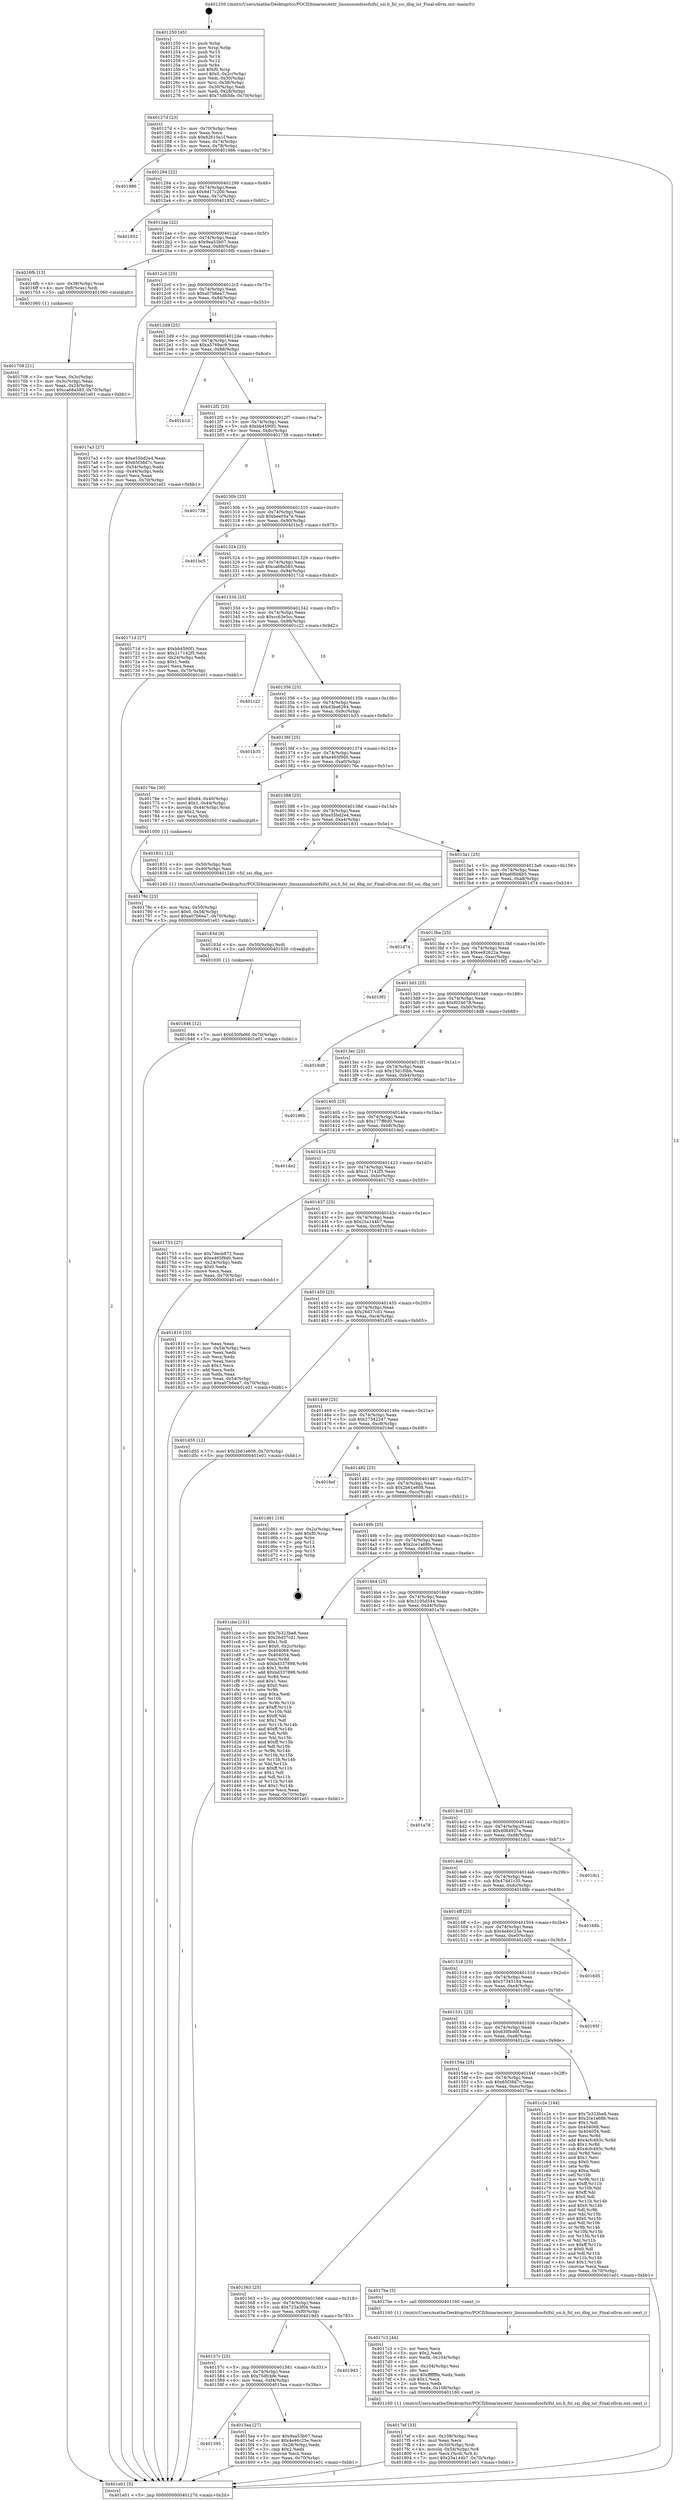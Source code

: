digraph "0x401250" {
  label = "0x401250 (/mnt/c/Users/mathe/Desktop/tcc/POCII/binaries/extr_linuxsoundsocfslfsl_ssi.h_fsl_ssi_dbg_isr_Final-ollvm.out::main(0))"
  labelloc = "t"
  node[shape=record]

  Entry [label="",width=0.3,height=0.3,shape=circle,fillcolor=black,style=filled]
  "0x40127d" [label="{
     0x40127d [23]\l
     | [instrs]\l
     &nbsp;&nbsp;0x40127d \<+3\>: mov -0x70(%rbp),%eax\l
     &nbsp;&nbsp;0x401280 \<+2\>: mov %eax,%ecx\l
     &nbsp;&nbsp;0x401282 \<+6\>: sub $0x82610a1f,%ecx\l
     &nbsp;&nbsp;0x401288 \<+3\>: mov %eax,-0x74(%rbp)\l
     &nbsp;&nbsp;0x40128b \<+3\>: mov %ecx,-0x78(%rbp)\l
     &nbsp;&nbsp;0x40128e \<+6\>: je 0000000000401986 \<main+0x736\>\l
  }"]
  "0x401986" [label="{
     0x401986\l
  }", style=dashed]
  "0x401294" [label="{
     0x401294 [22]\l
     | [instrs]\l
     &nbsp;&nbsp;0x401294 \<+5\>: jmp 0000000000401299 \<main+0x49\>\l
     &nbsp;&nbsp;0x401299 \<+3\>: mov -0x74(%rbp),%eax\l
     &nbsp;&nbsp;0x40129c \<+5\>: sub $0x9d17c200,%eax\l
     &nbsp;&nbsp;0x4012a1 \<+3\>: mov %eax,-0x7c(%rbp)\l
     &nbsp;&nbsp;0x4012a4 \<+6\>: je 0000000000401852 \<main+0x602\>\l
  }"]
  Exit [label="",width=0.3,height=0.3,shape=circle,fillcolor=black,style=filled,peripheries=2]
  "0x401852" [label="{
     0x401852\l
  }", style=dashed]
  "0x4012aa" [label="{
     0x4012aa [22]\l
     | [instrs]\l
     &nbsp;&nbsp;0x4012aa \<+5\>: jmp 00000000004012af \<main+0x5f\>\l
     &nbsp;&nbsp;0x4012af \<+3\>: mov -0x74(%rbp),%eax\l
     &nbsp;&nbsp;0x4012b2 \<+5\>: sub $0x9ea53b07,%eax\l
     &nbsp;&nbsp;0x4012b7 \<+3\>: mov %eax,-0x80(%rbp)\l
     &nbsp;&nbsp;0x4012ba \<+6\>: je 00000000004016fb \<main+0x4ab\>\l
  }"]
  "0x401846" [label="{
     0x401846 [12]\l
     | [instrs]\l
     &nbsp;&nbsp;0x401846 \<+7\>: movl $0x630fbd6f,-0x70(%rbp)\l
     &nbsp;&nbsp;0x40184d \<+5\>: jmp 0000000000401e01 \<main+0xbb1\>\l
  }"]
  "0x4016fb" [label="{
     0x4016fb [13]\l
     | [instrs]\l
     &nbsp;&nbsp;0x4016fb \<+4\>: mov -0x38(%rbp),%rax\l
     &nbsp;&nbsp;0x4016ff \<+4\>: mov 0x8(%rax),%rdi\l
     &nbsp;&nbsp;0x401703 \<+5\>: call 0000000000401060 \<atoi@plt\>\l
     | [calls]\l
     &nbsp;&nbsp;0x401060 \{1\} (unknown)\l
  }"]
  "0x4012c0" [label="{
     0x4012c0 [25]\l
     | [instrs]\l
     &nbsp;&nbsp;0x4012c0 \<+5\>: jmp 00000000004012c5 \<main+0x75\>\l
     &nbsp;&nbsp;0x4012c5 \<+3\>: mov -0x74(%rbp),%eax\l
     &nbsp;&nbsp;0x4012c8 \<+5\>: sub $0xa07b6ea7,%eax\l
     &nbsp;&nbsp;0x4012cd \<+6\>: mov %eax,-0x84(%rbp)\l
     &nbsp;&nbsp;0x4012d3 \<+6\>: je 00000000004017a3 \<main+0x553\>\l
  }"]
  "0x40183d" [label="{
     0x40183d [9]\l
     | [instrs]\l
     &nbsp;&nbsp;0x40183d \<+4\>: mov -0x50(%rbp),%rdi\l
     &nbsp;&nbsp;0x401841 \<+5\>: call 0000000000401030 \<free@plt\>\l
     | [calls]\l
     &nbsp;&nbsp;0x401030 \{1\} (unknown)\l
  }"]
  "0x4017a3" [label="{
     0x4017a3 [27]\l
     | [instrs]\l
     &nbsp;&nbsp;0x4017a3 \<+5\>: mov $0xe55bd2e4,%eax\l
     &nbsp;&nbsp;0x4017a8 \<+5\>: mov $0x65f38d7c,%ecx\l
     &nbsp;&nbsp;0x4017ad \<+3\>: mov -0x54(%rbp),%edx\l
     &nbsp;&nbsp;0x4017b0 \<+3\>: cmp -0x44(%rbp),%edx\l
     &nbsp;&nbsp;0x4017b3 \<+3\>: cmovl %ecx,%eax\l
     &nbsp;&nbsp;0x4017b6 \<+3\>: mov %eax,-0x70(%rbp)\l
     &nbsp;&nbsp;0x4017b9 \<+5\>: jmp 0000000000401e01 \<main+0xbb1\>\l
  }"]
  "0x4012d9" [label="{
     0x4012d9 [25]\l
     | [instrs]\l
     &nbsp;&nbsp;0x4012d9 \<+5\>: jmp 00000000004012de \<main+0x8e\>\l
     &nbsp;&nbsp;0x4012de \<+3\>: mov -0x74(%rbp),%eax\l
     &nbsp;&nbsp;0x4012e1 \<+5\>: sub $0xa5769ac9,%eax\l
     &nbsp;&nbsp;0x4012e6 \<+6\>: mov %eax,-0x88(%rbp)\l
     &nbsp;&nbsp;0x4012ec \<+6\>: je 0000000000401b1d \<main+0x8cd\>\l
  }"]
  "0x4017ef" [label="{
     0x4017ef [33]\l
     | [instrs]\l
     &nbsp;&nbsp;0x4017ef \<+6\>: mov -0x108(%rbp),%ecx\l
     &nbsp;&nbsp;0x4017f5 \<+3\>: imul %eax,%ecx\l
     &nbsp;&nbsp;0x4017f8 \<+4\>: mov -0x50(%rbp),%rdi\l
     &nbsp;&nbsp;0x4017fc \<+4\>: movslq -0x54(%rbp),%r8\l
     &nbsp;&nbsp;0x401800 \<+4\>: mov %ecx,(%rdi,%r8,4)\l
     &nbsp;&nbsp;0x401804 \<+7\>: movl $0x25a144b7,-0x70(%rbp)\l
     &nbsp;&nbsp;0x40180b \<+5\>: jmp 0000000000401e01 \<main+0xbb1\>\l
  }"]
  "0x401b1d" [label="{
     0x401b1d\l
  }", style=dashed]
  "0x4012f2" [label="{
     0x4012f2 [25]\l
     | [instrs]\l
     &nbsp;&nbsp;0x4012f2 \<+5\>: jmp 00000000004012f7 \<main+0xa7\>\l
     &nbsp;&nbsp;0x4012f7 \<+3\>: mov -0x74(%rbp),%eax\l
     &nbsp;&nbsp;0x4012fa \<+5\>: sub $0xbb4590f1,%eax\l
     &nbsp;&nbsp;0x4012ff \<+6\>: mov %eax,-0x8c(%rbp)\l
     &nbsp;&nbsp;0x401305 \<+6\>: je 0000000000401738 \<main+0x4e8\>\l
  }"]
  "0x4017c3" [label="{
     0x4017c3 [44]\l
     | [instrs]\l
     &nbsp;&nbsp;0x4017c3 \<+2\>: xor %ecx,%ecx\l
     &nbsp;&nbsp;0x4017c5 \<+5\>: mov $0x2,%edx\l
     &nbsp;&nbsp;0x4017ca \<+6\>: mov %edx,-0x104(%rbp)\l
     &nbsp;&nbsp;0x4017d0 \<+1\>: cltd\l
     &nbsp;&nbsp;0x4017d1 \<+6\>: mov -0x104(%rbp),%esi\l
     &nbsp;&nbsp;0x4017d7 \<+2\>: idiv %esi\l
     &nbsp;&nbsp;0x4017d9 \<+6\>: imul $0xfffffffe,%edx,%edx\l
     &nbsp;&nbsp;0x4017df \<+3\>: sub $0x1,%ecx\l
     &nbsp;&nbsp;0x4017e2 \<+2\>: sub %ecx,%edx\l
     &nbsp;&nbsp;0x4017e4 \<+6\>: mov %edx,-0x108(%rbp)\l
     &nbsp;&nbsp;0x4017ea \<+5\>: call 0000000000401160 \<next_i\>\l
     | [calls]\l
     &nbsp;&nbsp;0x401160 \{1\} (/mnt/c/Users/mathe/Desktop/tcc/POCII/binaries/extr_linuxsoundsocfslfsl_ssi.h_fsl_ssi_dbg_isr_Final-ollvm.out::next_i)\l
  }"]
  "0x401738" [label="{
     0x401738\l
  }", style=dashed]
  "0x40130b" [label="{
     0x40130b [25]\l
     | [instrs]\l
     &nbsp;&nbsp;0x40130b \<+5\>: jmp 0000000000401310 \<main+0xc0\>\l
     &nbsp;&nbsp;0x401310 \<+3\>: mov -0x74(%rbp),%eax\l
     &nbsp;&nbsp;0x401313 \<+5\>: sub $0xbee05a7e,%eax\l
     &nbsp;&nbsp;0x401318 \<+6\>: mov %eax,-0x90(%rbp)\l
     &nbsp;&nbsp;0x40131e \<+6\>: je 0000000000401bc5 \<main+0x975\>\l
  }"]
  "0x40178c" [label="{
     0x40178c [23]\l
     | [instrs]\l
     &nbsp;&nbsp;0x40178c \<+4\>: mov %rax,-0x50(%rbp)\l
     &nbsp;&nbsp;0x401790 \<+7\>: movl $0x0,-0x54(%rbp)\l
     &nbsp;&nbsp;0x401797 \<+7\>: movl $0xa07b6ea7,-0x70(%rbp)\l
     &nbsp;&nbsp;0x40179e \<+5\>: jmp 0000000000401e01 \<main+0xbb1\>\l
  }"]
  "0x401bc5" [label="{
     0x401bc5\l
  }", style=dashed]
  "0x401324" [label="{
     0x401324 [25]\l
     | [instrs]\l
     &nbsp;&nbsp;0x401324 \<+5\>: jmp 0000000000401329 \<main+0xd9\>\l
     &nbsp;&nbsp;0x401329 \<+3\>: mov -0x74(%rbp),%eax\l
     &nbsp;&nbsp;0x40132c \<+5\>: sub $0xca68a583,%eax\l
     &nbsp;&nbsp;0x401331 \<+6\>: mov %eax,-0x94(%rbp)\l
     &nbsp;&nbsp;0x401337 \<+6\>: je 000000000040171d \<main+0x4cd\>\l
  }"]
  "0x401708" [label="{
     0x401708 [21]\l
     | [instrs]\l
     &nbsp;&nbsp;0x401708 \<+3\>: mov %eax,-0x3c(%rbp)\l
     &nbsp;&nbsp;0x40170b \<+3\>: mov -0x3c(%rbp),%eax\l
     &nbsp;&nbsp;0x40170e \<+3\>: mov %eax,-0x24(%rbp)\l
     &nbsp;&nbsp;0x401711 \<+7\>: movl $0xca68a583,-0x70(%rbp)\l
     &nbsp;&nbsp;0x401718 \<+5\>: jmp 0000000000401e01 \<main+0xbb1\>\l
  }"]
  "0x40171d" [label="{
     0x40171d [27]\l
     | [instrs]\l
     &nbsp;&nbsp;0x40171d \<+5\>: mov $0xbb4590f1,%eax\l
     &nbsp;&nbsp;0x401722 \<+5\>: mov $0x217142f5,%ecx\l
     &nbsp;&nbsp;0x401727 \<+3\>: mov -0x24(%rbp),%edx\l
     &nbsp;&nbsp;0x40172a \<+3\>: cmp $0x1,%edx\l
     &nbsp;&nbsp;0x40172d \<+3\>: cmovl %ecx,%eax\l
     &nbsp;&nbsp;0x401730 \<+3\>: mov %eax,-0x70(%rbp)\l
     &nbsp;&nbsp;0x401733 \<+5\>: jmp 0000000000401e01 \<main+0xbb1\>\l
  }"]
  "0x40133d" [label="{
     0x40133d [25]\l
     | [instrs]\l
     &nbsp;&nbsp;0x40133d \<+5\>: jmp 0000000000401342 \<main+0xf2\>\l
     &nbsp;&nbsp;0x401342 \<+3\>: mov -0x74(%rbp),%eax\l
     &nbsp;&nbsp;0x401345 \<+5\>: sub $0xcc63e5cc,%eax\l
     &nbsp;&nbsp;0x40134a \<+6\>: mov %eax,-0x98(%rbp)\l
     &nbsp;&nbsp;0x401350 \<+6\>: je 0000000000401c22 \<main+0x9d2\>\l
  }"]
  "0x401250" [label="{
     0x401250 [45]\l
     | [instrs]\l
     &nbsp;&nbsp;0x401250 \<+1\>: push %rbp\l
     &nbsp;&nbsp;0x401251 \<+3\>: mov %rsp,%rbp\l
     &nbsp;&nbsp;0x401254 \<+2\>: push %r15\l
     &nbsp;&nbsp;0x401256 \<+2\>: push %r14\l
     &nbsp;&nbsp;0x401258 \<+2\>: push %r12\l
     &nbsp;&nbsp;0x40125a \<+1\>: push %rbx\l
     &nbsp;&nbsp;0x40125b \<+7\>: sub $0xf0,%rsp\l
     &nbsp;&nbsp;0x401262 \<+7\>: movl $0x0,-0x2c(%rbp)\l
     &nbsp;&nbsp;0x401269 \<+3\>: mov %edi,-0x30(%rbp)\l
     &nbsp;&nbsp;0x40126c \<+4\>: mov %rsi,-0x38(%rbp)\l
     &nbsp;&nbsp;0x401270 \<+3\>: mov -0x30(%rbp),%edi\l
     &nbsp;&nbsp;0x401273 \<+3\>: mov %edi,-0x28(%rbp)\l
     &nbsp;&nbsp;0x401276 \<+7\>: movl $0x75dfcbfe,-0x70(%rbp)\l
  }"]
  "0x401c22" [label="{
     0x401c22\l
  }", style=dashed]
  "0x401356" [label="{
     0x401356 [25]\l
     | [instrs]\l
     &nbsp;&nbsp;0x401356 \<+5\>: jmp 000000000040135b \<main+0x10b\>\l
     &nbsp;&nbsp;0x40135b \<+3\>: mov -0x74(%rbp),%eax\l
     &nbsp;&nbsp;0x40135e \<+5\>: sub $0xd3ba6264,%eax\l
     &nbsp;&nbsp;0x401363 \<+6\>: mov %eax,-0x9c(%rbp)\l
     &nbsp;&nbsp;0x401369 \<+6\>: je 0000000000401b35 \<main+0x8e5\>\l
  }"]
  "0x401e01" [label="{
     0x401e01 [5]\l
     | [instrs]\l
     &nbsp;&nbsp;0x401e01 \<+5\>: jmp 000000000040127d \<main+0x2d\>\l
  }"]
  "0x401b35" [label="{
     0x401b35\l
  }", style=dashed]
  "0x40136f" [label="{
     0x40136f [25]\l
     | [instrs]\l
     &nbsp;&nbsp;0x40136f \<+5\>: jmp 0000000000401374 \<main+0x124\>\l
     &nbsp;&nbsp;0x401374 \<+3\>: mov -0x74(%rbp),%eax\l
     &nbsp;&nbsp;0x401377 \<+5\>: sub $0xe465f9d0,%eax\l
     &nbsp;&nbsp;0x40137c \<+6\>: mov %eax,-0xa0(%rbp)\l
     &nbsp;&nbsp;0x401382 \<+6\>: je 000000000040176e \<main+0x51e\>\l
  }"]
  "0x401595" [label="{
     0x401595\l
  }", style=dashed]
  "0x40176e" [label="{
     0x40176e [30]\l
     | [instrs]\l
     &nbsp;&nbsp;0x40176e \<+7\>: movl $0x64,-0x40(%rbp)\l
     &nbsp;&nbsp;0x401775 \<+7\>: movl $0x1,-0x44(%rbp)\l
     &nbsp;&nbsp;0x40177c \<+4\>: movslq -0x44(%rbp),%rax\l
     &nbsp;&nbsp;0x401780 \<+4\>: shl $0x2,%rax\l
     &nbsp;&nbsp;0x401784 \<+3\>: mov %rax,%rdi\l
     &nbsp;&nbsp;0x401787 \<+5\>: call 0000000000401050 \<malloc@plt\>\l
     | [calls]\l
     &nbsp;&nbsp;0x401050 \{1\} (unknown)\l
  }"]
  "0x401388" [label="{
     0x401388 [25]\l
     | [instrs]\l
     &nbsp;&nbsp;0x401388 \<+5\>: jmp 000000000040138d \<main+0x13d\>\l
     &nbsp;&nbsp;0x40138d \<+3\>: mov -0x74(%rbp),%eax\l
     &nbsp;&nbsp;0x401390 \<+5\>: sub $0xe55bd2e4,%eax\l
     &nbsp;&nbsp;0x401395 \<+6\>: mov %eax,-0xa4(%rbp)\l
     &nbsp;&nbsp;0x40139b \<+6\>: je 0000000000401831 \<main+0x5e1\>\l
  }"]
  "0x4015ea" [label="{
     0x4015ea [27]\l
     | [instrs]\l
     &nbsp;&nbsp;0x4015ea \<+5\>: mov $0x9ea53b07,%eax\l
     &nbsp;&nbsp;0x4015ef \<+5\>: mov $0x4e46c25e,%ecx\l
     &nbsp;&nbsp;0x4015f4 \<+3\>: mov -0x28(%rbp),%edx\l
     &nbsp;&nbsp;0x4015f7 \<+3\>: cmp $0x2,%edx\l
     &nbsp;&nbsp;0x4015fa \<+3\>: cmovne %ecx,%eax\l
     &nbsp;&nbsp;0x4015fd \<+3\>: mov %eax,-0x70(%rbp)\l
     &nbsp;&nbsp;0x401600 \<+5\>: jmp 0000000000401e01 \<main+0xbb1\>\l
  }"]
  "0x401831" [label="{
     0x401831 [12]\l
     | [instrs]\l
     &nbsp;&nbsp;0x401831 \<+4\>: mov -0x50(%rbp),%rdi\l
     &nbsp;&nbsp;0x401835 \<+3\>: mov -0x40(%rbp),%esi\l
     &nbsp;&nbsp;0x401838 \<+5\>: call 0000000000401240 \<fsl_ssi_dbg_isr\>\l
     | [calls]\l
     &nbsp;&nbsp;0x401240 \{1\} (/mnt/c/Users/mathe/Desktop/tcc/POCII/binaries/extr_linuxsoundsocfslfsl_ssi.h_fsl_ssi_dbg_isr_Final-ollvm.out::fsl_ssi_dbg_isr)\l
  }"]
  "0x4013a1" [label="{
     0x4013a1 [25]\l
     | [instrs]\l
     &nbsp;&nbsp;0x4013a1 \<+5\>: jmp 00000000004013a6 \<main+0x156\>\l
     &nbsp;&nbsp;0x4013a6 \<+3\>: mov -0x74(%rbp),%eax\l
     &nbsp;&nbsp;0x4013a9 \<+5\>: sub $0xe6f6b6b5,%eax\l
     &nbsp;&nbsp;0x4013ae \<+6\>: mov %eax,-0xa8(%rbp)\l
     &nbsp;&nbsp;0x4013b4 \<+6\>: je 0000000000401d74 \<main+0xb24\>\l
  }"]
  "0x40157c" [label="{
     0x40157c [25]\l
     | [instrs]\l
     &nbsp;&nbsp;0x40157c \<+5\>: jmp 0000000000401581 \<main+0x331\>\l
     &nbsp;&nbsp;0x401581 \<+3\>: mov -0x74(%rbp),%eax\l
     &nbsp;&nbsp;0x401584 \<+5\>: sub $0x75dfcbfe,%eax\l
     &nbsp;&nbsp;0x401589 \<+6\>: mov %eax,-0xf4(%rbp)\l
     &nbsp;&nbsp;0x40158f \<+6\>: je 00000000004015ea \<main+0x39a\>\l
  }"]
  "0x401d74" [label="{
     0x401d74\l
  }", style=dashed]
  "0x4013ba" [label="{
     0x4013ba [25]\l
     | [instrs]\l
     &nbsp;&nbsp;0x4013ba \<+5\>: jmp 00000000004013bf \<main+0x16f\>\l
     &nbsp;&nbsp;0x4013bf \<+3\>: mov -0x74(%rbp),%eax\l
     &nbsp;&nbsp;0x4013c2 \<+5\>: sub $0xee92622a,%eax\l
     &nbsp;&nbsp;0x4013c7 \<+6\>: mov %eax,-0xac(%rbp)\l
     &nbsp;&nbsp;0x4013cd \<+6\>: je 00000000004019f2 \<main+0x7a2\>\l
  }"]
  "0x4019d3" [label="{
     0x4019d3\l
  }", style=dashed]
  "0x4019f2" [label="{
     0x4019f2\l
  }", style=dashed]
  "0x4013d3" [label="{
     0x4013d3 [25]\l
     | [instrs]\l
     &nbsp;&nbsp;0x4013d3 \<+5\>: jmp 00000000004013d8 \<main+0x188\>\l
     &nbsp;&nbsp;0x4013d8 \<+3\>: mov -0x74(%rbp),%eax\l
     &nbsp;&nbsp;0x4013db \<+5\>: sub $0xf024678,%eax\l
     &nbsp;&nbsp;0x4013e0 \<+6\>: mov %eax,-0xb0(%rbp)\l
     &nbsp;&nbsp;0x4013e6 \<+6\>: je 00000000004018d8 \<main+0x688\>\l
  }"]
  "0x401563" [label="{
     0x401563 [25]\l
     | [instrs]\l
     &nbsp;&nbsp;0x401563 \<+5\>: jmp 0000000000401568 \<main+0x318\>\l
     &nbsp;&nbsp;0x401568 \<+3\>: mov -0x74(%rbp),%eax\l
     &nbsp;&nbsp;0x40156b \<+5\>: sub $0x723a3f04,%eax\l
     &nbsp;&nbsp;0x401570 \<+6\>: mov %eax,-0xf0(%rbp)\l
     &nbsp;&nbsp;0x401576 \<+6\>: je 00000000004019d3 \<main+0x783\>\l
  }"]
  "0x4018d8" [label="{
     0x4018d8\l
  }", style=dashed]
  "0x4013ec" [label="{
     0x4013ec [25]\l
     | [instrs]\l
     &nbsp;&nbsp;0x4013ec \<+5\>: jmp 00000000004013f1 \<main+0x1a1\>\l
     &nbsp;&nbsp;0x4013f1 \<+3\>: mov -0x74(%rbp),%eax\l
     &nbsp;&nbsp;0x4013f4 \<+5\>: sub $0x15d1f0bb,%eax\l
     &nbsp;&nbsp;0x4013f9 \<+6\>: mov %eax,-0xb4(%rbp)\l
     &nbsp;&nbsp;0x4013ff \<+6\>: je 000000000040196b \<main+0x71b\>\l
  }"]
  "0x4017be" [label="{
     0x4017be [5]\l
     | [instrs]\l
     &nbsp;&nbsp;0x4017be \<+5\>: call 0000000000401160 \<next_i\>\l
     | [calls]\l
     &nbsp;&nbsp;0x401160 \{1\} (/mnt/c/Users/mathe/Desktop/tcc/POCII/binaries/extr_linuxsoundsocfslfsl_ssi.h_fsl_ssi_dbg_isr_Final-ollvm.out::next_i)\l
  }"]
  "0x40196b" [label="{
     0x40196b\l
  }", style=dashed]
  "0x401405" [label="{
     0x401405 [25]\l
     | [instrs]\l
     &nbsp;&nbsp;0x401405 \<+5\>: jmp 000000000040140a \<main+0x1ba\>\l
     &nbsp;&nbsp;0x40140a \<+3\>: mov -0x74(%rbp),%eax\l
     &nbsp;&nbsp;0x40140d \<+5\>: sub $0x177ff6d0,%eax\l
     &nbsp;&nbsp;0x401412 \<+6\>: mov %eax,-0xb8(%rbp)\l
     &nbsp;&nbsp;0x401418 \<+6\>: je 0000000000401de2 \<main+0xb92\>\l
  }"]
  "0x40154a" [label="{
     0x40154a [25]\l
     | [instrs]\l
     &nbsp;&nbsp;0x40154a \<+5\>: jmp 000000000040154f \<main+0x2ff\>\l
     &nbsp;&nbsp;0x40154f \<+3\>: mov -0x74(%rbp),%eax\l
     &nbsp;&nbsp;0x401552 \<+5\>: sub $0x65f38d7c,%eax\l
     &nbsp;&nbsp;0x401557 \<+6\>: mov %eax,-0xec(%rbp)\l
     &nbsp;&nbsp;0x40155d \<+6\>: je 00000000004017be \<main+0x56e\>\l
  }"]
  "0x401de2" [label="{
     0x401de2\l
  }", style=dashed]
  "0x40141e" [label="{
     0x40141e [25]\l
     | [instrs]\l
     &nbsp;&nbsp;0x40141e \<+5\>: jmp 0000000000401423 \<main+0x1d3\>\l
     &nbsp;&nbsp;0x401423 \<+3\>: mov -0x74(%rbp),%eax\l
     &nbsp;&nbsp;0x401426 \<+5\>: sub $0x217142f5,%eax\l
     &nbsp;&nbsp;0x40142b \<+6\>: mov %eax,-0xbc(%rbp)\l
     &nbsp;&nbsp;0x401431 \<+6\>: je 0000000000401753 \<main+0x503\>\l
  }"]
  "0x401c2e" [label="{
     0x401c2e [144]\l
     | [instrs]\l
     &nbsp;&nbsp;0x401c2e \<+5\>: mov $0x7b323be8,%eax\l
     &nbsp;&nbsp;0x401c33 \<+5\>: mov $0x2ce1a68b,%ecx\l
     &nbsp;&nbsp;0x401c38 \<+2\>: mov $0x1,%dl\l
     &nbsp;&nbsp;0x401c3a \<+7\>: mov 0x404068,%esi\l
     &nbsp;&nbsp;0x401c41 \<+7\>: mov 0x404054,%edi\l
     &nbsp;&nbsp;0x401c48 \<+3\>: mov %esi,%r8d\l
     &nbsp;&nbsp;0x401c4b \<+7\>: add $0x4cfc493c,%r8d\l
     &nbsp;&nbsp;0x401c52 \<+4\>: sub $0x1,%r8d\l
     &nbsp;&nbsp;0x401c56 \<+7\>: sub $0x4cfc493c,%r8d\l
     &nbsp;&nbsp;0x401c5d \<+4\>: imul %r8d,%esi\l
     &nbsp;&nbsp;0x401c61 \<+3\>: and $0x1,%esi\l
     &nbsp;&nbsp;0x401c64 \<+3\>: cmp $0x0,%esi\l
     &nbsp;&nbsp;0x401c67 \<+4\>: sete %r9b\l
     &nbsp;&nbsp;0x401c6b \<+3\>: cmp $0xa,%edi\l
     &nbsp;&nbsp;0x401c6e \<+4\>: setl %r10b\l
     &nbsp;&nbsp;0x401c72 \<+3\>: mov %r9b,%r11b\l
     &nbsp;&nbsp;0x401c75 \<+4\>: xor $0xff,%r11b\l
     &nbsp;&nbsp;0x401c79 \<+3\>: mov %r10b,%bl\l
     &nbsp;&nbsp;0x401c7c \<+3\>: xor $0xff,%bl\l
     &nbsp;&nbsp;0x401c7f \<+3\>: xor $0x0,%dl\l
     &nbsp;&nbsp;0x401c82 \<+3\>: mov %r11b,%r14b\l
     &nbsp;&nbsp;0x401c85 \<+4\>: and $0x0,%r14b\l
     &nbsp;&nbsp;0x401c89 \<+3\>: and %dl,%r9b\l
     &nbsp;&nbsp;0x401c8c \<+3\>: mov %bl,%r15b\l
     &nbsp;&nbsp;0x401c8f \<+4\>: and $0x0,%r15b\l
     &nbsp;&nbsp;0x401c93 \<+3\>: and %dl,%r10b\l
     &nbsp;&nbsp;0x401c96 \<+3\>: or %r9b,%r14b\l
     &nbsp;&nbsp;0x401c99 \<+3\>: or %r10b,%r15b\l
     &nbsp;&nbsp;0x401c9c \<+3\>: xor %r15b,%r14b\l
     &nbsp;&nbsp;0x401c9f \<+3\>: or %bl,%r11b\l
     &nbsp;&nbsp;0x401ca2 \<+4\>: xor $0xff,%r11b\l
     &nbsp;&nbsp;0x401ca6 \<+3\>: or $0x0,%dl\l
     &nbsp;&nbsp;0x401ca9 \<+3\>: and %dl,%r11b\l
     &nbsp;&nbsp;0x401cac \<+3\>: or %r11b,%r14b\l
     &nbsp;&nbsp;0x401caf \<+4\>: test $0x1,%r14b\l
     &nbsp;&nbsp;0x401cb3 \<+3\>: cmovne %ecx,%eax\l
     &nbsp;&nbsp;0x401cb6 \<+3\>: mov %eax,-0x70(%rbp)\l
     &nbsp;&nbsp;0x401cb9 \<+5\>: jmp 0000000000401e01 \<main+0xbb1\>\l
  }"]
  "0x401753" [label="{
     0x401753 [27]\l
     | [instrs]\l
     &nbsp;&nbsp;0x401753 \<+5\>: mov $0x7decb872,%eax\l
     &nbsp;&nbsp;0x401758 \<+5\>: mov $0xe465f9d0,%ecx\l
     &nbsp;&nbsp;0x40175d \<+3\>: mov -0x24(%rbp),%edx\l
     &nbsp;&nbsp;0x401760 \<+3\>: cmp $0x0,%edx\l
     &nbsp;&nbsp;0x401763 \<+3\>: cmove %ecx,%eax\l
     &nbsp;&nbsp;0x401766 \<+3\>: mov %eax,-0x70(%rbp)\l
     &nbsp;&nbsp;0x401769 \<+5\>: jmp 0000000000401e01 \<main+0xbb1\>\l
  }"]
  "0x401437" [label="{
     0x401437 [25]\l
     | [instrs]\l
     &nbsp;&nbsp;0x401437 \<+5\>: jmp 000000000040143c \<main+0x1ec\>\l
     &nbsp;&nbsp;0x40143c \<+3\>: mov -0x74(%rbp),%eax\l
     &nbsp;&nbsp;0x40143f \<+5\>: sub $0x25a144b7,%eax\l
     &nbsp;&nbsp;0x401444 \<+6\>: mov %eax,-0xc0(%rbp)\l
     &nbsp;&nbsp;0x40144a \<+6\>: je 0000000000401810 \<main+0x5c0\>\l
  }"]
  "0x401531" [label="{
     0x401531 [25]\l
     | [instrs]\l
     &nbsp;&nbsp;0x401531 \<+5\>: jmp 0000000000401536 \<main+0x2e6\>\l
     &nbsp;&nbsp;0x401536 \<+3\>: mov -0x74(%rbp),%eax\l
     &nbsp;&nbsp;0x401539 \<+5\>: sub $0x630fbd6f,%eax\l
     &nbsp;&nbsp;0x40153e \<+6\>: mov %eax,-0xe8(%rbp)\l
     &nbsp;&nbsp;0x401544 \<+6\>: je 0000000000401c2e \<main+0x9de\>\l
  }"]
  "0x401810" [label="{
     0x401810 [33]\l
     | [instrs]\l
     &nbsp;&nbsp;0x401810 \<+2\>: xor %eax,%eax\l
     &nbsp;&nbsp;0x401812 \<+3\>: mov -0x54(%rbp),%ecx\l
     &nbsp;&nbsp;0x401815 \<+2\>: mov %eax,%edx\l
     &nbsp;&nbsp;0x401817 \<+2\>: sub %ecx,%edx\l
     &nbsp;&nbsp;0x401819 \<+2\>: mov %eax,%ecx\l
     &nbsp;&nbsp;0x40181b \<+3\>: sub $0x1,%ecx\l
     &nbsp;&nbsp;0x40181e \<+2\>: add %ecx,%edx\l
     &nbsp;&nbsp;0x401820 \<+2\>: sub %edx,%eax\l
     &nbsp;&nbsp;0x401822 \<+3\>: mov %eax,-0x54(%rbp)\l
     &nbsp;&nbsp;0x401825 \<+7\>: movl $0xa07b6ea7,-0x70(%rbp)\l
     &nbsp;&nbsp;0x40182c \<+5\>: jmp 0000000000401e01 \<main+0xbb1\>\l
  }"]
  "0x401450" [label="{
     0x401450 [25]\l
     | [instrs]\l
     &nbsp;&nbsp;0x401450 \<+5\>: jmp 0000000000401455 \<main+0x205\>\l
     &nbsp;&nbsp;0x401455 \<+3\>: mov -0x74(%rbp),%eax\l
     &nbsp;&nbsp;0x401458 \<+5\>: sub $0x26d37cd1,%eax\l
     &nbsp;&nbsp;0x40145d \<+6\>: mov %eax,-0xc4(%rbp)\l
     &nbsp;&nbsp;0x401463 \<+6\>: je 0000000000401d55 \<main+0xb05\>\l
  }"]
  "0x40195f" [label="{
     0x40195f\l
  }", style=dashed]
  "0x401d55" [label="{
     0x401d55 [12]\l
     | [instrs]\l
     &nbsp;&nbsp;0x401d55 \<+7\>: movl $0x2b61e608,-0x70(%rbp)\l
     &nbsp;&nbsp;0x401d5c \<+5\>: jmp 0000000000401e01 \<main+0xbb1\>\l
  }"]
  "0x401469" [label="{
     0x401469 [25]\l
     | [instrs]\l
     &nbsp;&nbsp;0x401469 \<+5\>: jmp 000000000040146e \<main+0x21e\>\l
     &nbsp;&nbsp;0x40146e \<+3\>: mov -0x74(%rbp),%eax\l
     &nbsp;&nbsp;0x401471 \<+5\>: sub $0x27542247,%eax\l
     &nbsp;&nbsp;0x401476 \<+6\>: mov %eax,-0xc8(%rbp)\l
     &nbsp;&nbsp;0x40147c \<+6\>: je 00000000004016ef \<main+0x49f\>\l
  }"]
  "0x401518" [label="{
     0x401518 [25]\l
     | [instrs]\l
     &nbsp;&nbsp;0x401518 \<+5\>: jmp 000000000040151d \<main+0x2cd\>\l
     &nbsp;&nbsp;0x40151d \<+3\>: mov -0x74(%rbp),%eax\l
     &nbsp;&nbsp;0x401520 \<+5\>: sub $0x57345184,%eax\l
     &nbsp;&nbsp;0x401525 \<+6\>: mov %eax,-0xe4(%rbp)\l
     &nbsp;&nbsp;0x40152b \<+6\>: je 000000000040195f \<main+0x70f\>\l
  }"]
  "0x4016ef" [label="{
     0x4016ef\l
  }", style=dashed]
  "0x401482" [label="{
     0x401482 [25]\l
     | [instrs]\l
     &nbsp;&nbsp;0x401482 \<+5\>: jmp 0000000000401487 \<main+0x237\>\l
     &nbsp;&nbsp;0x401487 \<+3\>: mov -0x74(%rbp),%eax\l
     &nbsp;&nbsp;0x40148a \<+5\>: sub $0x2b61e608,%eax\l
     &nbsp;&nbsp;0x40148f \<+6\>: mov %eax,-0xcc(%rbp)\l
     &nbsp;&nbsp;0x401495 \<+6\>: je 0000000000401d61 \<main+0xb11\>\l
  }"]
  "0x401605" [label="{
     0x401605\l
  }", style=dashed]
  "0x401d61" [label="{
     0x401d61 [19]\l
     | [instrs]\l
     &nbsp;&nbsp;0x401d61 \<+3\>: mov -0x2c(%rbp),%eax\l
     &nbsp;&nbsp;0x401d64 \<+7\>: add $0xf0,%rsp\l
     &nbsp;&nbsp;0x401d6b \<+1\>: pop %rbx\l
     &nbsp;&nbsp;0x401d6c \<+2\>: pop %r12\l
     &nbsp;&nbsp;0x401d6e \<+2\>: pop %r14\l
     &nbsp;&nbsp;0x401d70 \<+2\>: pop %r15\l
     &nbsp;&nbsp;0x401d72 \<+1\>: pop %rbp\l
     &nbsp;&nbsp;0x401d73 \<+1\>: ret\l
  }"]
  "0x40149b" [label="{
     0x40149b [25]\l
     | [instrs]\l
     &nbsp;&nbsp;0x40149b \<+5\>: jmp 00000000004014a0 \<main+0x250\>\l
     &nbsp;&nbsp;0x4014a0 \<+3\>: mov -0x74(%rbp),%eax\l
     &nbsp;&nbsp;0x4014a3 \<+5\>: sub $0x2ce1a68b,%eax\l
     &nbsp;&nbsp;0x4014a8 \<+6\>: mov %eax,-0xd0(%rbp)\l
     &nbsp;&nbsp;0x4014ae \<+6\>: je 0000000000401cbe \<main+0xa6e\>\l
  }"]
  "0x4014ff" [label="{
     0x4014ff [25]\l
     | [instrs]\l
     &nbsp;&nbsp;0x4014ff \<+5\>: jmp 0000000000401504 \<main+0x2b4\>\l
     &nbsp;&nbsp;0x401504 \<+3\>: mov -0x74(%rbp),%eax\l
     &nbsp;&nbsp;0x401507 \<+5\>: sub $0x4e46c25e,%eax\l
     &nbsp;&nbsp;0x40150c \<+6\>: mov %eax,-0xe0(%rbp)\l
     &nbsp;&nbsp;0x401512 \<+6\>: je 0000000000401605 \<main+0x3b5\>\l
  }"]
  "0x401cbe" [label="{
     0x401cbe [151]\l
     | [instrs]\l
     &nbsp;&nbsp;0x401cbe \<+5\>: mov $0x7b323be8,%eax\l
     &nbsp;&nbsp;0x401cc3 \<+5\>: mov $0x26d37cd1,%ecx\l
     &nbsp;&nbsp;0x401cc8 \<+2\>: mov $0x1,%dl\l
     &nbsp;&nbsp;0x401cca \<+7\>: movl $0x0,-0x2c(%rbp)\l
     &nbsp;&nbsp;0x401cd1 \<+7\>: mov 0x404068,%esi\l
     &nbsp;&nbsp;0x401cd8 \<+7\>: mov 0x404054,%edi\l
     &nbsp;&nbsp;0x401cdf \<+3\>: mov %esi,%r8d\l
     &nbsp;&nbsp;0x401ce2 \<+7\>: sub $0xbd337898,%r8d\l
     &nbsp;&nbsp;0x401ce9 \<+4\>: sub $0x1,%r8d\l
     &nbsp;&nbsp;0x401ced \<+7\>: add $0xbd337898,%r8d\l
     &nbsp;&nbsp;0x401cf4 \<+4\>: imul %r8d,%esi\l
     &nbsp;&nbsp;0x401cf8 \<+3\>: and $0x1,%esi\l
     &nbsp;&nbsp;0x401cfb \<+3\>: cmp $0x0,%esi\l
     &nbsp;&nbsp;0x401cfe \<+4\>: sete %r9b\l
     &nbsp;&nbsp;0x401d02 \<+3\>: cmp $0xa,%edi\l
     &nbsp;&nbsp;0x401d05 \<+4\>: setl %r10b\l
     &nbsp;&nbsp;0x401d09 \<+3\>: mov %r9b,%r11b\l
     &nbsp;&nbsp;0x401d0c \<+4\>: xor $0xff,%r11b\l
     &nbsp;&nbsp;0x401d10 \<+3\>: mov %r10b,%bl\l
     &nbsp;&nbsp;0x401d13 \<+3\>: xor $0xff,%bl\l
     &nbsp;&nbsp;0x401d16 \<+3\>: xor $0x1,%dl\l
     &nbsp;&nbsp;0x401d19 \<+3\>: mov %r11b,%r14b\l
     &nbsp;&nbsp;0x401d1c \<+4\>: and $0xff,%r14b\l
     &nbsp;&nbsp;0x401d20 \<+3\>: and %dl,%r9b\l
     &nbsp;&nbsp;0x401d23 \<+3\>: mov %bl,%r15b\l
     &nbsp;&nbsp;0x401d26 \<+4\>: and $0xff,%r15b\l
     &nbsp;&nbsp;0x401d2a \<+3\>: and %dl,%r10b\l
     &nbsp;&nbsp;0x401d2d \<+3\>: or %r9b,%r14b\l
     &nbsp;&nbsp;0x401d30 \<+3\>: or %r10b,%r15b\l
     &nbsp;&nbsp;0x401d33 \<+3\>: xor %r15b,%r14b\l
     &nbsp;&nbsp;0x401d36 \<+3\>: or %bl,%r11b\l
     &nbsp;&nbsp;0x401d39 \<+4\>: xor $0xff,%r11b\l
     &nbsp;&nbsp;0x401d3d \<+3\>: or $0x1,%dl\l
     &nbsp;&nbsp;0x401d40 \<+3\>: and %dl,%r11b\l
     &nbsp;&nbsp;0x401d43 \<+3\>: or %r11b,%r14b\l
     &nbsp;&nbsp;0x401d46 \<+4\>: test $0x1,%r14b\l
     &nbsp;&nbsp;0x401d4a \<+3\>: cmovne %ecx,%eax\l
     &nbsp;&nbsp;0x401d4d \<+3\>: mov %eax,-0x70(%rbp)\l
     &nbsp;&nbsp;0x401d50 \<+5\>: jmp 0000000000401e01 \<main+0xbb1\>\l
  }"]
  "0x4014b4" [label="{
     0x4014b4 [25]\l
     | [instrs]\l
     &nbsp;&nbsp;0x4014b4 \<+5\>: jmp 00000000004014b9 \<main+0x269\>\l
     &nbsp;&nbsp;0x4014b9 \<+3\>: mov -0x74(%rbp),%eax\l
     &nbsp;&nbsp;0x4014bc \<+5\>: sub $0x3105d544,%eax\l
     &nbsp;&nbsp;0x4014c1 \<+6\>: mov %eax,-0xd4(%rbp)\l
     &nbsp;&nbsp;0x4014c7 \<+6\>: je 0000000000401a78 \<main+0x828\>\l
  }"]
  "0x40168b" [label="{
     0x40168b\l
  }", style=dashed]
  "0x401a78" [label="{
     0x401a78\l
  }", style=dashed]
  "0x4014cd" [label="{
     0x4014cd [25]\l
     | [instrs]\l
     &nbsp;&nbsp;0x4014cd \<+5\>: jmp 00000000004014d2 \<main+0x282\>\l
     &nbsp;&nbsp;0x4014d2 \<+3\>: mov -0x74(%rbp),%eax\l
     &nbsp;&nbsp;0x4014d5 \<+5\>: sub $0x4084927a,%eax\l
     &nbsp;&nbsp;0x4014da \<+6\>: mov %eax,-0xd8(%rbp)\l
     &nbsp;&nbsp;0x4014e0 \<+6\>: je 0000000000401dc1 \<main+0xb71\>\l
  }"]
  "0x4014e6" [label="{
     0x4014e6 [25]\l
     | [instrs]\l
     &nbsp;&nbsp;0x4014e6 \<+5\>: jmp 00000000004014eb \<main+0x29b\>\l
     &nbsp;&nbsp;0x4014eb \<+3\>: mov -0x74(%rbp),%eax\l
     &nbsp;&nbsp;0x4014ee \<+5\>: sub $0x47dd1c35,%eax\l
     &nbsp;&nbsp;0x4014f3 \<+6\>: mov %eax,-0xdc(%rbp)\l
     &nbsp;&nbsp;0x4014f9 \<+6\>: je 000000000040168b \<main+0x43b\>\l
  }"]
  "0x401dc1" [label="{
     0x401dc1\l
  }", style=dashed]
  Entry -> "0x401250" [label=" 1"]
  "0x40127d" -> "0x401986" [label=" 0"]
  "0x40127d" -> "0x401294" [label=" 14"]
  "0x401d61" -> Exit [label=" 1"]
  "0x401294" -> "0x401852" [label=" 0"]
  "0x401294" -> "0x4012aa" [label=" 14"]
  "0x401d55" -> "0x401e01" [label=" 1"]
  "0x4012aa" -> "0x4016fb" [label=" 1"]
  "0x4012aa" -> "0x4012c0" [label=" 13"]
  "0x401cbe" -> "0x401e01" [label=" 1"]
  "0x4012c0" -> "0x4017a3" [label=" 2"]
  "0x4012c0" -> "0x4012d9" [label=" 11"]
  "0x401c2e" -> "0x401e01" [label=" 1"]
  "0x4012d9" -> "0x401b1d" [label=" 0"]
  "0x4012d9" -> "0x4012f2" [label=" 11"]
  "0x401846" -> "0x401e01" [label=" 1"]
  "0x4012f2" -> "0x401738" [label=" 0"]
  "0x4012f2" -> "0x40130b" [label=" 11"]
  "0x40183d" -> "0x401846" [label=" 1"]
  "0x40130b" -> "0x401bc5" [label=" 0"]
  "0x40130b" -> "0x401324" [label=" 11"]
  "0x401831" -> "0x40183d" [label=" 1"]
  "0x401324" -> "0x40171d" [label=" 1"]
  "0x401324" -> "0x40133d" [label=" 10"]
  "0x401810" -> "0x401e01" [label=" 1"]
  "0x40133d" -> "0x401c22" [label=" 0"]
  "0x40133d" -> "0x401356" [label=" 10"]
  "0x4017ef" -> "0x401e01" [label=" 1"]
  "0x401356" -> "0x401b35" [label=" 0"]
  "0x401356" -> "0x40136f" [label=" 10"]
  "0x4017c3" -> "0x4017ef" [label=" 1"]
  "0x40136f" -> "0x40176e" [label=" 1"]
  "0x40136f" -> "0x401388" [label=" 9"]
  "0x4017be" -> "0x4017c3" [label=" 1"]
  "0x401388" -> "0x401831" [label=" 1"]
  "0x401388" -> "0x4013a1" [label=" 8"]
  "0x4017a3" -> "0x401e01" [label=" 2"]
  "0x4013a1" -> "0x401d74" [label=" 0"]
  "0x4013a1" -> "0x4013ba" [label=" 8"]
  "0x40176e" -> "0x40178c" [label=" 1"]
  "0x4013ba" -> "0x4019f2" [label=" 0"]
  "0x4013ba" -> "0x4013d3" [label=" 8"]
  "0x401753" -> "0x401e01" [label=" 1"]
  "0x4013d3" -> "0x4018d8" [label=" 0"]
  "0x4013d3" -> "0x4013ec" [label=" 8"]
  "0x401708" -> "0x401e01" [label=" 1"]
  "0x4013ec" -> "0x40196b" [label=" 0"]
  "0x4013ec" -> "0x401405" [label=" 8"]
  "0x4016fb" -> "0x401708" [label=" 1"]
  "0x401405" -> "0x401de2" [label=" 0"]
  "0x401405" -> "0x40141e" [label=" 8"]
  "0x401250" -> "0x40127d" [label=" 1"]
  "0x40141e" -> "0x401753" [label=" 1"]
  "0x40141e" -> "0x401437" [label=" 7"]
  "0x4015ea" -> "0x401e01" [label=" 1"]
  "0x401437" -> "0x401810" [label=" 1"]
  "0x401437" -> "0x401450" [label=" 6"]
  "0x40157c" -> "0x4015ea" [label=" 1"]
  "0x401450" -> "0x401d55" [label=" 1"]
  "0x401450" -> "0x401469" [label=" 5"]
  "0x40178c" -> "0x401e01" [label=" 1"]
  "0x401469" -> "0x4016ef" [label=" 0"]
  "0x401469" -> "0x401482" [label=" 5"]
  "0x401563" -> "0x4019d3" [label=" 0"]
  "0x401482" -> "0x401d61" [label=" 1"]
  "0x401482" -> "0x40149b" [label=" 4"]
  "0x40171d" -> "0x401e01" [label=" 1"]
  "0x40149b" -> "0x401cbe" [label=" 1"]
  "0x40149b" -> "0x4014b4" [label=" 3"]
  "0x40154a" -> "0x4017be" [label=" 1"]
  "0x4014b4" -> "0x401a78" [label=" 0"]
  "0x4014b4" -> "0x4014cd" [label=" 3"]
  "0x401e01" -> "0x40127d" [label=" 13"]
  "0x4014cd" -> "0x401dc1" [label=" 0"]
  "0x4014cd" -> "0x4014e6" [label=" 3"]
  "0x401531" -> "0x40154a" [label=" 2"]
  "0x4014e6" -> "0x40168b" [label=" 0"]
  "0x4014e6" -> "0x4014ff" [label=" 3"]
  "0x40154a" -> "0x401563" [label=" 1"]
  "0x4014ff" -> "0x401605" [label=" 0"]
  "0x4014ff" -> "0x401518" [label=" 3"]
  "0x401563" -> "0x40157c" [label=" 1"]
  "0x401518" -> "0x40195f" [label=" 0"]
  "0x401518" -> "0x401531" [label=" 3"]
  "0x40157c" -> "0x401595" [label=" 0"]
  "0x401531" -> "0x401c2e" [label=" 1"]
}
